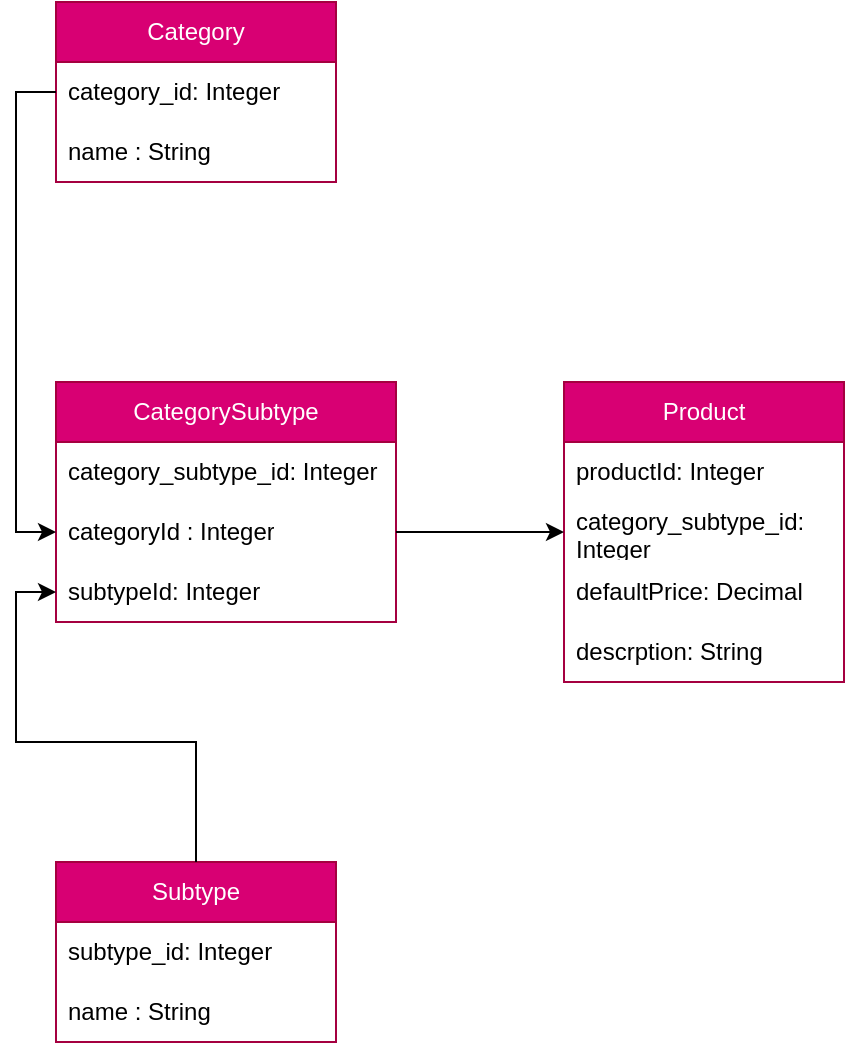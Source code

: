 <mxfile version="28.2.5">
  <diagram id="C5RBs43oDa-KdzZeNtuy" name="Page-1">
    <mxGraphModel dx="1530" dy="776" grid="1" gridSize="10" guides="1" tooltips="1" connect="1" arrows="1" fold="1" page="1" pageScale="1" pageWidth="827" pageHeight="1169" math="0" shadow="0">
      <root>
        <mxCell id="WIyWlLk6GJQsqaUBKTNV-0" />
        <mxCell id="WIyWlLk6GJQsqaUBKTNV-1" parent="WIyWlLk6GJQsqaUBKTNV-0" />
        <mxCell id="rVT4bo0TvpU-yNFeeKVj-0" value="Product" style="swimlane;fontStyle=0;childLayout=stackLayout;horizontal=1;startSize=30;horizontalStack=0;resizeParent=1;resizeParentMax=0;resizeLast=0;collapsible=1;marginBottom=0;whiteSpace=wrap;html=1;fillColor=#d80073;fontColor=#ffffff;strokeColor=#A50040;" vertex="1" parent="WIyWlLk6GJQsqaUBKTNV-1">
          <mxGeometry x="274" y="310" width="140" height="150" as="geometry" />
        </mxCell>
        <mxCell id="rVT4bo0TvpU-yNFeeKVj-1" value="productId: Integer" style="text;strokeColor=none;fillColor=none;align=left;verticalAlign=middle;spacingLeft=4;spacingRight=4;overflow=hidden;points=[[0,0.5],[1,0.5]];portConstraint=eastwest;rotatable=0;whiteSpace=wrap;html=1;" vertex="1" parent="rVT4bo0TvpU-yNFeeKVj-0">
          <mxGeometry y="30" width="140" height="30" as="geometry" />
        </mxCell>
        <mxCell id="rVT4bo0TvpU-yNFeeKVj-39" value="category_subtype_id: Integer" style="text;strokeColor=none;fillColor=none;align=left;verticalAlign=middle;spacingLeft=4;spacingRight=4;overflow=hidden;points=[[0,0.5],[1,0.5]];portConstraint=eastwest;rotatable=0;whiteSpace=wrap;html=1;" vertex="1" parent="rVT4bo0TvpU-yNFeeKVj-0">
          <mxGeometry y="60" width="140" height="30" as="geometry" />
        </mxCell>
        <mxCell id="rVT4bo0TvpU-yNFeeKVj-4" value="defaultPrice: Decimal" style="text;strokeColor=none;fillColor=none;align=left;verticalAlign=middle;spacingLeft=4;spacingRight=4;overflow=hidden;points=[[0,0.5],[1,0.5]];portConstraint=eastwest;rotatable=0;whiteSpace=wrap;html=1;" vertex="1" parent="rVT4bo0TvpU-yNFeeKVj-0">
          <mxGeometry y="90" width="140" height="30" as="geometry" />
        </mxCell>
        <mxCell id="rVT4bo0TvpU-yNFeeKVj-5" value="descrption: String" style="text;strokeColor=none;fillColor=none;align=left;verticalAlign=middle;spacingLeft=4;spacingRight=4;overflow=hidden;points=[[0,0.5],[1,0.5]];portConstraint=eastwest;rotatable=0;whiteSpace=wrap;html=1;" vertex="1" parent="rVT4bo0TvpU-yNFeeKVj-0">
          <mxGeometry y="120" width="140" height="30" as="geometry" />
        </mxCell>
        <mxCell id="rVT4bo0TvpU-yNFeeKVj-6" value="Category" style="swimlane;fontStyle=0;childLayout=stackLayout;horizontal=1;startSize=30;horizontalStack=0;resizeParent=1;resizeParentMax=0;resizeLast=0;collapsible=1;marginBottom=0;whiteSpace=wrap;html=1;fillColor=#d80073;fontColor=#ffffff;strokeColor=#A50040;" vertex="1" parent="WIyWlLk6GJQsqaUBKTNV-1">
          <mxGeometry x="20" y="120" width="140" height="90" as="geometry" />
        </mxCell>
        <mxCell id="rVT4bo0TvpU-yNFeeKVj-7" value="category_id: Integer" style="text;strokeColor=none;fillColor=none;align=left;verticalAlign=middle;spacingLeft=4;spacingRight=4;overflow=hidden;points=[[0,0.5],[1,0.5]];portConstraint=eastwest;rotatable=0;whiteSpace=wrap;html=1;" vertex="1" parent="rVT4bo0TvpU-yNFeeKVj-6">
          <mxGeometry y="30" width="140" height="30" as="geometry" />
        </mxCell>
        <mxCell id="rVT4bo0TvpU-yNFeeKVj-8" value="name : String" style="text;strokeColor=none;fillColor=none;align=left;verticalAlign=middle;spacingLeft=4;spacingRight=4;overflow=hidden;points=[[0,0.5],[1,0.5]];portConstraint=eastwest;rotatable=0;whiteSpace=wrap;html=1;" vertex="1" parent="rVT4bo0TvpU-yNFeeKVj-6">
          <mxGeometry y="60" width="140" height="30" as="geometry" />
        </mxCell>
        <mxCell id="rVT4bo0TvpU-yNFeeKVj-10" value="Subtype" style="swimlane;fontStyle=0;childLayout=stackLayout;horizontal=1;startSize=30;horizontalStack=0;resizeParent=1;resizeParentMax=0;resizeLast=0;collapsible=1;marginBottom=0;whiteSpace=wrap;html=1;fillColor=#d80073;fontColor=#ffffff;strokeColor=#A50040;" vertex="1" parent="WIyWlLk6GJQsqaUBKTNV-1">
          <mxGeometry x="20" y="550" width="140" height="90" as="geometry" />
        </mxCell>
        <mxCell id="rVT4bo0TvpU-yNFeeKVj-17" value="subtype_id: Integer" style="text;strokeColor=none;fillColor=none;align=left;verticalAlign=middle;spacingLeft=4;spacingRight=4;overflow=hidden;points=[[0,0.5],[1,0.5]];portConstraint=eastwest;rotatable=0;whiteSpace=wrap;html=1;" vertex="1" parent="rVT4bo0TvpU-yNFeeKVj-10">
          <mxGeometry y="30" width="140" height="30" as="geometry" />
        </mxCell>
        <mxCell id="rVT4bo0TvpU-yNFeeKVj-18" value="name : String" style="text;strokeColor=none;fillColor=none;align=left;verticalAlign=middle;spacingLeft=4;spacingRight=4;overflow=hidden;points=[[0,0.5],[1,0.5]];portConstraint=eastwest;rotatable=0;whiteSpace=wrap;html=1;" vertex="1" parent="rVT4bo0TvpU-yNFeeKVj-10">
          <mxGeometry y="60" width="140" height="30" as="geometry" />
        </mxCell>
        <mxCell id="rVT4bo0TvpU-yNFeeKVj-31" value="CategorySubtype" style="swimlane;fontStyle=0;childLayout=stackLayout;horizontal=1;startSize=30;horizontalStack=0;resizeParent=1;resizeParentMax=0;resizeLast=0;collapsible=1;marginBottom=0;whiteSpace=wrap;html=1;fillColor=#d80073;fontColor=#ffffff;strokeColor=#A50040;" vertex="1" parent="WIyWlLk6GJQsqaUBKTNV-1">
          <mxGeometry x="20" y="310" width="170" height="120" as="geometry" />
        </mxCell>
        <mxCell id="rVT4bo0TvpU-yNFeeKVj-32" value="category_subtype_id: Integer" style="text;strokeColor=none;fillColor=none;align=left;verticalAlign=middle;spacingLeft=4;spacingRight=4;overflow=hidden;points=[[0,0.5],[1,0.5]];portConstraint=eastwest;rotatable=0;whiteSpace=wrap;html=1;" vertex="1" parent="rVT4bo0TvpU-yNFeeKVj-31">
          <mxGeometry y="30" width="170" height="30" as="geometry" />
        </mxCell>
        <mxCell id="rVT4bo0TvpU-yNFeeKVj-33" value="categoryId : Integer" style="text;strokeColor=none;fillColor=none;align=left;verticalAlign=middle;spacingLeft=4;spacingRight=4;overflow=hidden;points=[[0,0.5],[1,0.5]];portConstraint=eastwest;rotatable=0;whiteSpace=wrap;html=1;" vertex="1" parent="rVT4bo0TvpU-yNFeeKVj-31">
          <mxGeometry y="60" width="170" height="30" as="geometry" />
        </mxCell>
        <mxCell id="rVT4bo0TvpU-yNFeeKVj-34" value="subtypeId: Integer" style="text;strokeColor=none;fillColor=none;align=left;verticalAlign=middle;spacingLeft=4;spacingRight=4;overflow=hidden;points=[[0,0.5],[1,0.5]];portConstraint=eastwest;rotatable=0;whiteSpace=wrap;html=1;" vertex="1" parent="rVT4bo0TvpU-yNFeeKVj-31">
          <mxGeometry y="90" width="170" height="30" as="geometry" />
        </mxCell>
        <mxCell id="rVT4bo0TvpU-yNFeeKVj-37" style="edgeStyle=orthogonalEdgeStyle;rounded=0;orthogonalLoop=1;jettySize=auto;html=1;entryX=0;entryY=0.5;entryDx=0;entryDy=0;exitX=0.5;exitY=0;exitDx=0;exitDy=0;" edge="1" parent="WIyWlLk6GJQsqaUBKTNV-1" source="rVT4bo0TvpU-yNFeeKVj-10" target="rVT4bo0TvpU-yNFeeKVj-34">
          <mxGeometry relative="1" as="geometry">
            <mxPoint x="70" y="550.99" as="sourcePoint" />
            <mxPoint x="85" y="430" as="targetPoint" />
          </mxGeometry>
        </mxCell>
        <mxCell id="rVT4bo0TvpU-yNFeeKVj-38" style="edgeStyle=orthogonalEdgeStyle;rounded=0;orthogonalLoop=1;jettySize=auto;html=1;entryX=0;entryY=0.5;entryDx=0;entryDy=0;exitX=0;exitY=0.5;exitDx=0;exitDy=0;" edge="1" parent="WIyWlLk6GJQsqaUBKTNV-1" source="rVT4bo0TvpU-yNFeeKVj-7" target="rVT4bo0TvpU-yNFeeKVj-33">
          <mxGeometry relative="1" as="geometry" />
        </mxCell>
        <mxCell id="rVT4bo0TvpU-yNFeeKVj-40" value="" style="edgeStyle=orthogonalEdgeStyle;rounded=0;orthogonalLoop=1;jettySize=auto;html=1;entryX=0;entryY=0.5;entryDx=0;entryDy=0;" edge="1" parent="WIyWlLk6GJQsqaUBKTNV-1" source="rVT4bo0TvpU-yNFeeKVj-33" target="rVT4bo0TvpU-yNFeeKVj-39">
          <mxGeometry relative="1" as="geometry" />
        </mxCell>
      </root>
    </mxGraphModel>
  </diagram>
</mxfile>
